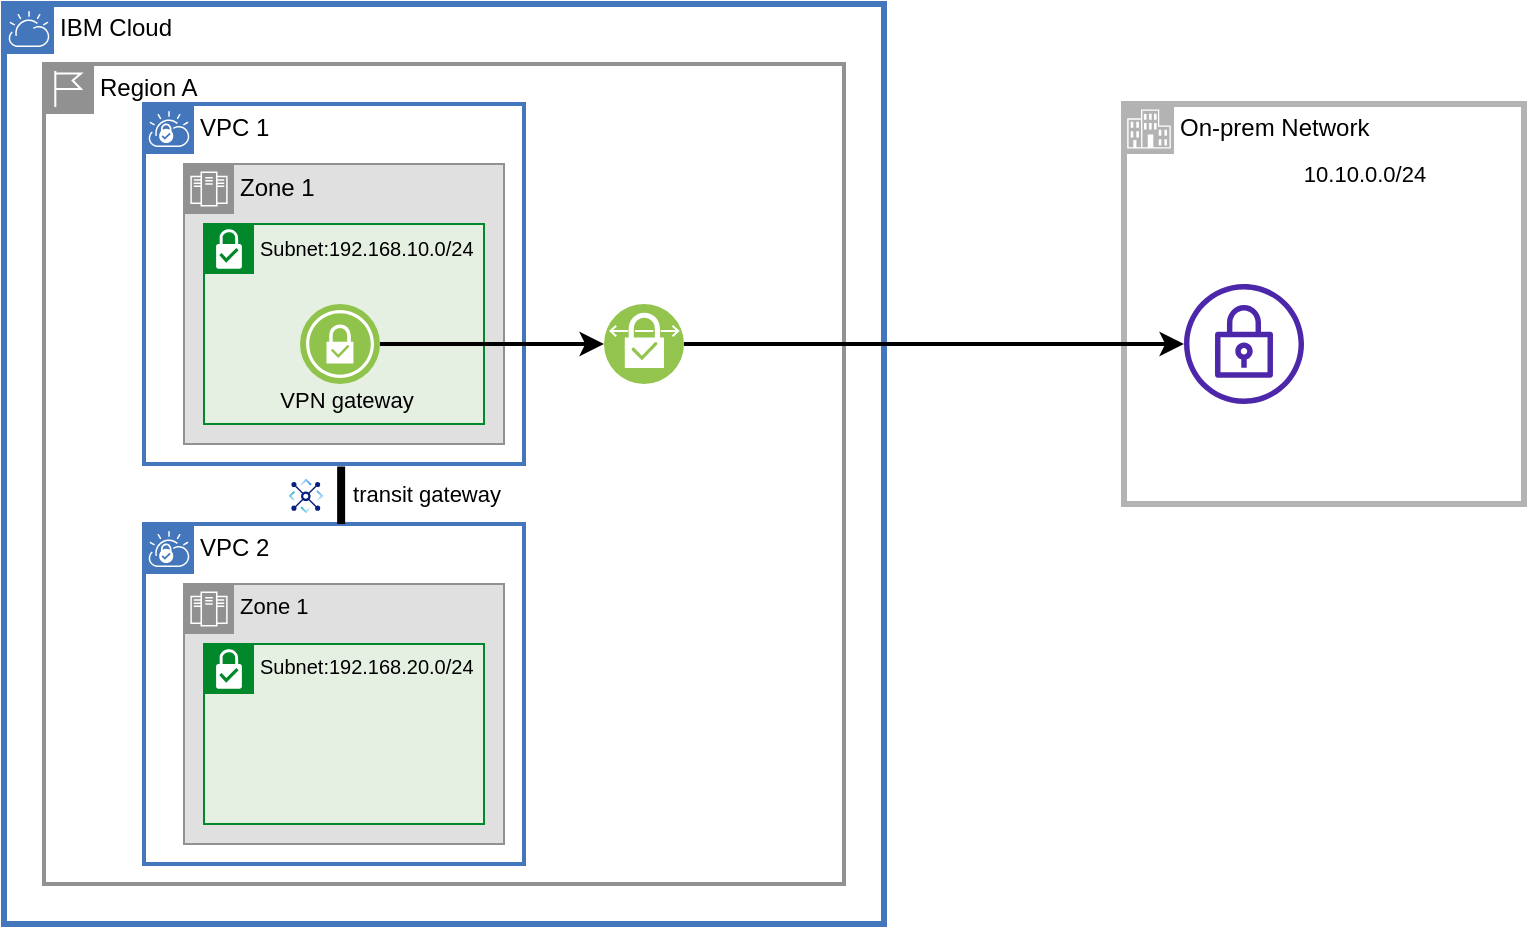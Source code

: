 <mxfile version="20.5.3" type="device"><diagram id="1OOUSc_sMG7BxNMkjmGV" name="Page-1"><mxGraphModel dx="1426" dy="711" grid="1" gridSize="10" guides="1" tooltips="1" connect="1" arrows="1" fold="1" page="1" pageScale="1" pageWidth="850" pageHeight="1100" math="0" shadow="0"><root><mxCell id="0"/><mxCell id="1" parent="0"/><mxCell id="i4lMJQOHUQcGdZaOPzoW-1" value="IBM Cloud" style="shape=mxgraph.ibm.box;prType=cloud;fontStyle=0;verticalAlign=top;align=left;spacingLeft=32;spacingTop=4;fillColor=none;rounded=0;whiteSpace=wrap;html=1;strokeColor=#4376BB;strokeWidth=3;dashed=0;container=1;spacing=-4;collapsible=0;expand=0;recursiveResize=0;" vertex="1" parent="1"><mxGeometry x="40" y="250" width="440" height="460" as="geometry"/></mxCell><mxCell id="i4lMJQOHUQcGdZaOPzoW-2" value="Region A" style="shape=mxgraph.ibm.box;prType=region;fontStyle=0;verticalAlign=top;align=left;spacingLeft=32;spacingTop=4;fillColor=none;rounded=0;whiteSpace=wrap;html=1;strokeColor=#919191;strokeWidth=2;dashed=0;container=1;spacing=-4;collapsible=0;expand=0;recursiveResize=0;" vertex="1" parent="i4lMJQOHUQcGdZaOPzoW-1"><mxGeometry x="20" y="30" width="400" height="410" as="geometry"/></mxCell><mxCell id="i4lMJQOHUQcGdZaOPzoW-3" value="VPC 1" style="shape=mxgraph.ibm.box;prType=vpc;fontStyle=0;verticalAlign=top;align=left;spacingLeft=32;spacingTop=4;fillColor=none;rounded=0;whiteSpace=wrap;html=1;strokeColor=#4376BB;strokeWidth=2;dashed=0;container=1;spacing=-4;collapsible=0;expand=0;recursiveResize=0;" vertex="1" parent="i4lMJQOHUQcGdZaOPzoW-2"><mxGeometry x="50" y="20" width="190" height="180" as="geometry"/></mxCell><mxCell id="i4lMJQOHUQcGdZaOPzoW-14" value="Zone 1" style="shape=mxgraph.ibm.box;prType=zone;fontStyle=0;verticalAlign=top;align=left;spacingLeft=32;spacingTop=4;fillColor=#E0E0E0;rounded=0;whiteSpace=wrap;html=1;strokeColor=#919191;strokeWidth=1;dashed=0;container=1;spacing=-4;collapsible=0;expand=0;recursiveResize=0;" vertex="1" parent="i4lMJQOHUQcGdZaOPzoW-3"><mxGeometry x="20" y="30" width="160" height="140" as="geometry"/></mxCell><mxCell id="i4lMJQOHUQcGdZaOPzoW-17" value="&lt;font style=&quot;font-size: 10px;&quot;&gt;Subnet:192.168.10.0/24&lt;/font&gt;" style="shape=mxgraph.ibm.box;prType=subnet;fontStyle=0;verticalAlign=top;align=left;spacingLeft=32;spacingTop=4;fillColor=#E6F0E2;rounded=0;whiteSpace=wrap;html=1;strokeColor=#00882B;strokeWidth=1;dashed=0;container=1;spacing=-4;collapsible=0;expand=0;recursiveResize=0;" vertex="1" parent="i4lMJQOHUQcGdZaOPzoW-14"><mxGeometry x="10" y="30" width="140" height="100" as="geometry"/></mxCell><mxCell id="i4lMJQOHUQcGdZaOPzoW-9" value="" style="aspect=fixed;perimeter=ellipsePerimeter;html=1;align=center;shadow=0;dashed=0;fontColor=#4277BB;labelBackgroundColor=#ffffff;fontSize=12;spacingTop=3;image;image=img/lib/ibm/vpc/VPNGateway.svg;" vertex="1" parent="i4lMJQOHUQcGdZaOPzoW-17"><mxGeometry x="48" y="40" width="40" height="40" as="geometry"/></mxCell><mxCell id="i4lMJQOHUQcGdZaOPzoW-10" value="&lt;font style=&quot;font-size: 11px;&quot;&gt;VPN gateway&lt;/font&gt;" style="text;html=1;align=center;verticalAlign=middle;resizable=0;points=[];autosize=1;strokeColor=none;fillColor=none;" vertex="1" parent="i4lMJQOHUQcGdZaOPzoW-17"><mxGeometry x="26" y="73" width="90" height="30" as="geometry"/></mxCell><mxCell id="i4lMJQOHUQcGdZaOPzoW-5" value="VPC 2" style="shape=mxgraph.ibm.box;prType=vpc;fontStyle=0;verticalAlign=top;align=left;spacingLeft=32;spacingTop=4;fillColor=none;rounded=0;whiteSpace=wrap;html=1;strokeColor=#4376BB;strokeWidth=2;dashed=0;container=1;spacing=-4;collapsible=0;expand=0;recursiveResize=0;" vertex="1" parent="i4lMJQOHUQcGdZaOPzoW-2"><mxGeometry x="50" y="230" width="190" height="170" as="geometry"/></mxCell><mxCell id="i4lMJQOHUQcGdZaOPzoW-21" value="Zone 1" style="shape=mxgraph.ibm.box;prType=zone;fontStyle=0;verticalAlign=top;align=left;spacingLeft=32;spacingTop=4;fillColor=#E0E0E0;rounded=0;whiteSpace=wrap;html=1;strokeColor=#919191;strokeWidth=1;dashed=0;container=1;spacing=-4;collapsible=0;expand=0;recursiveResize=0;fontSize=11;" vertex="1" parent="i4lMJQOHUQcGdZaOPzoW-5"><mxGeometry x="20" y="30" width="160" height="130" as="geometry"/></mxCell><mxCell id="i4lMJQOHUQcGdZaOPzoW-22" value="&lt;font style=&quot;font-size: 10px;&quot;&gt;Subnet:192.168.20.0/24&lt;/font&gt;" style="shape=mxgraph.ibm.box;prType=subnet;fontStyle=0;verticalAlign=top;align=left;spacingLeft=32;spacingTop=4;fillColor=#E6F0E2;rounded=0;whiteSpace=wrap;html=1;strokeColor=#00882B;strokeWidth=1;dashed=0;container=1;spacing=-4;collapsible=0;expand=0;recursiveResize=0;fontSize=11;" vertex="1" parent="i4lMJQOHUQcGdZaOPzoW-21"><mxGeometry x="10" y="30" width="140" height="90" as="geometry"/></mxCell><mxCell id="i4lMJQOHUQcGdZaOPzoW-7" value="" style="aspect=fixed;perimeter=ellipsePerimeter;html=1;align=center;shadow=0;dashed=0;fontColor=#4277BB;labelBackgroundColor=#ffffff;fontSize=12;spacingTop=3;image;image=img/lib/ibm/vpc/TransitGateway.svg;" vertex="1" parent="i4lMJQOHUQcGdZaOPzoW-2"><mxGeometry x="121" y="206" width="20" height="20" as="geometry"/></mxCell><mxCell id="i4lMJQOHUQcGdZaOPzoW-8" value="" style="html=1;labelBackgroundColor=#ffffff;jettySize=auto;orthogonalLoop=1;strokeWidth=4;fontSize=14;endArrow=none;endFill=0;rounded=0;entryX=0.503;entryY=1.007;entryDx=0;entryDy=0;entryPerimeter=0;exitX=0.503;exitY=0;exitDx=0;exitDy=0;exitPerimeter=0;strokeColor=#000000;" edge="1" parent="i4lMJQOHUQcGdZaOPzoW-2"><mxGeometry width="60" height="60" relative="1" as="geometry"><mxPoint x="148.57" y="230" as="sourcePoint"/><mxPoint x="148.57" y="201.26" as="targetPoint"/></mxGeometry></mxCell><mxCell id="i4lMJQOHUQcGdZaOPzoW-11" value="" style="aspect=fixed;perimeter=ellipsePerimeter;html=1;align=center;shadow=0;dashed=0;fontColor=#4277BB;labelBackgroundColor=#ffffff;fontSize=12;spacingTop=3;image;image=img/lib/ibm/vpc/VPNConnection.svg;" vertex="1" parent="i4lMJQOHUQcGdZaOPzoW-2"><mxGeometry x="280" y="120" width="40" height="40" as="geometry"/></mxCell><mxCell id="i4lMJQOHUQcGdZaOPzoW-18" style="edgeStyle=orthogonalEdgeStyle;rounded=0;orthogonalLoop=1;jettySize=auto;html=1;exitX=1;exitY=0.5;exitDx=0;exitDy=0;entryX=0;entryY=0.5;entryDx=0;entryDy=0;strokeColor=#000000;strokeWidth=2;fontSize=11;" edge="1" parent="i4lMJQOHUQcGdZaOPzoW-2" source="i4lMJQOHUQcGdZaOPzoW-9" target="i4lMJQOHUQcGdZaOPzoW-11"><mxGeometry relative="1" as="geometry"/></mxCell><mxCell id="i4lMJQOHUQcGdZaOPzoW-23" value="&lt;font style=&quot;font-size: 11px;&quot;&gt;transit gateway&lt;/font&gt;" style="text;html=1;align=center;verticalAlign=middle;resizable=0;points=[];autosize=1;strokeColor=none;fillColor=none;fontSize=10;" vertex="1" parent="i4lMJQOHUQcGdZaOPzoW-2"><mxGeometry x="141" y="200" width="100" height="30" as="geometry"/></mxCell><mxCell id="i4lMJQOHUQcGdZaOPzoW-6" value="On-prem Network" style="shape=mxgraph.ibm.box;prType=enterprise;fontStyle=0;verticalAlign=top;align=left;spacingLeft=32;spacingTop=4;fillColor=none;rounded=0;whiteSpace=wrap;html=1;strokeColor=#B3B3B3;strokeWidth=3;dashed=0;container=1;spacing=-4;collapsible=0;expand=0;recursiveResize=0;" vertex="1" parent="1"><mxGeometry x="600" y="300" width="200" height="200" as="geometry"/></mxCell><mxCell id="i4lMJQOHUQcGdZaOPzoW-13" value="" style="sketch=0;outlineConnect=0;fontColor=#232F3E;gradientColor=none;fillColor=#4D27AA;strokeColor=none;dashed=0;verticalLabelPosition=bottom;verticalAlign=top;align=center;html=1;fontSize=12;fontStyle=0;aspect=fixed;pointerEvents=1;shape=mxgraph.aws4.vpn_gateway;" vertex="1" parent="i4lMJQOHUQcGdZaOPzoW-6"><mxGeometry x="30" y="90" width="60" height="60" as="geometry"/></mxCell><mxCell id="i4lMJQOHUQcGdZaOPzoW-24" value="10.10.0.0/24" style="text;html=1;align=center;verticalAlign=middle;resizable=0;points=[];autosize=1;strokeColor=none;fillColor=none;fontSize=11;" vertex="1" parent="i4lMJQOHUQcGdZaOPzoW-6"><mxGeometry x="80" y="20" width="80" height="30" as="geometry"/></mxCell><mxCell id="i4lMJQOHUQcGdZaOPzoW-19" style="edgeStyle=orthogonalEdgeStyle;rounded=0;orthogonalLoop=1;jettySize=auto;html=1;exitX=1;exitY=0.5;exitDx=0;exitDy=0;strokeColor=#000000;strokeWidth=2;fontSize=11;" edge="1" parent="1" source="i4lMJQOHUQcGdZaOPzoW-11" target="i4lMJQOHUQcGdZaOPzoW-13"><mxGeometry relative="1" as="geometry"/></mxCell></root></mxGraphModel></diagram></mxfile>